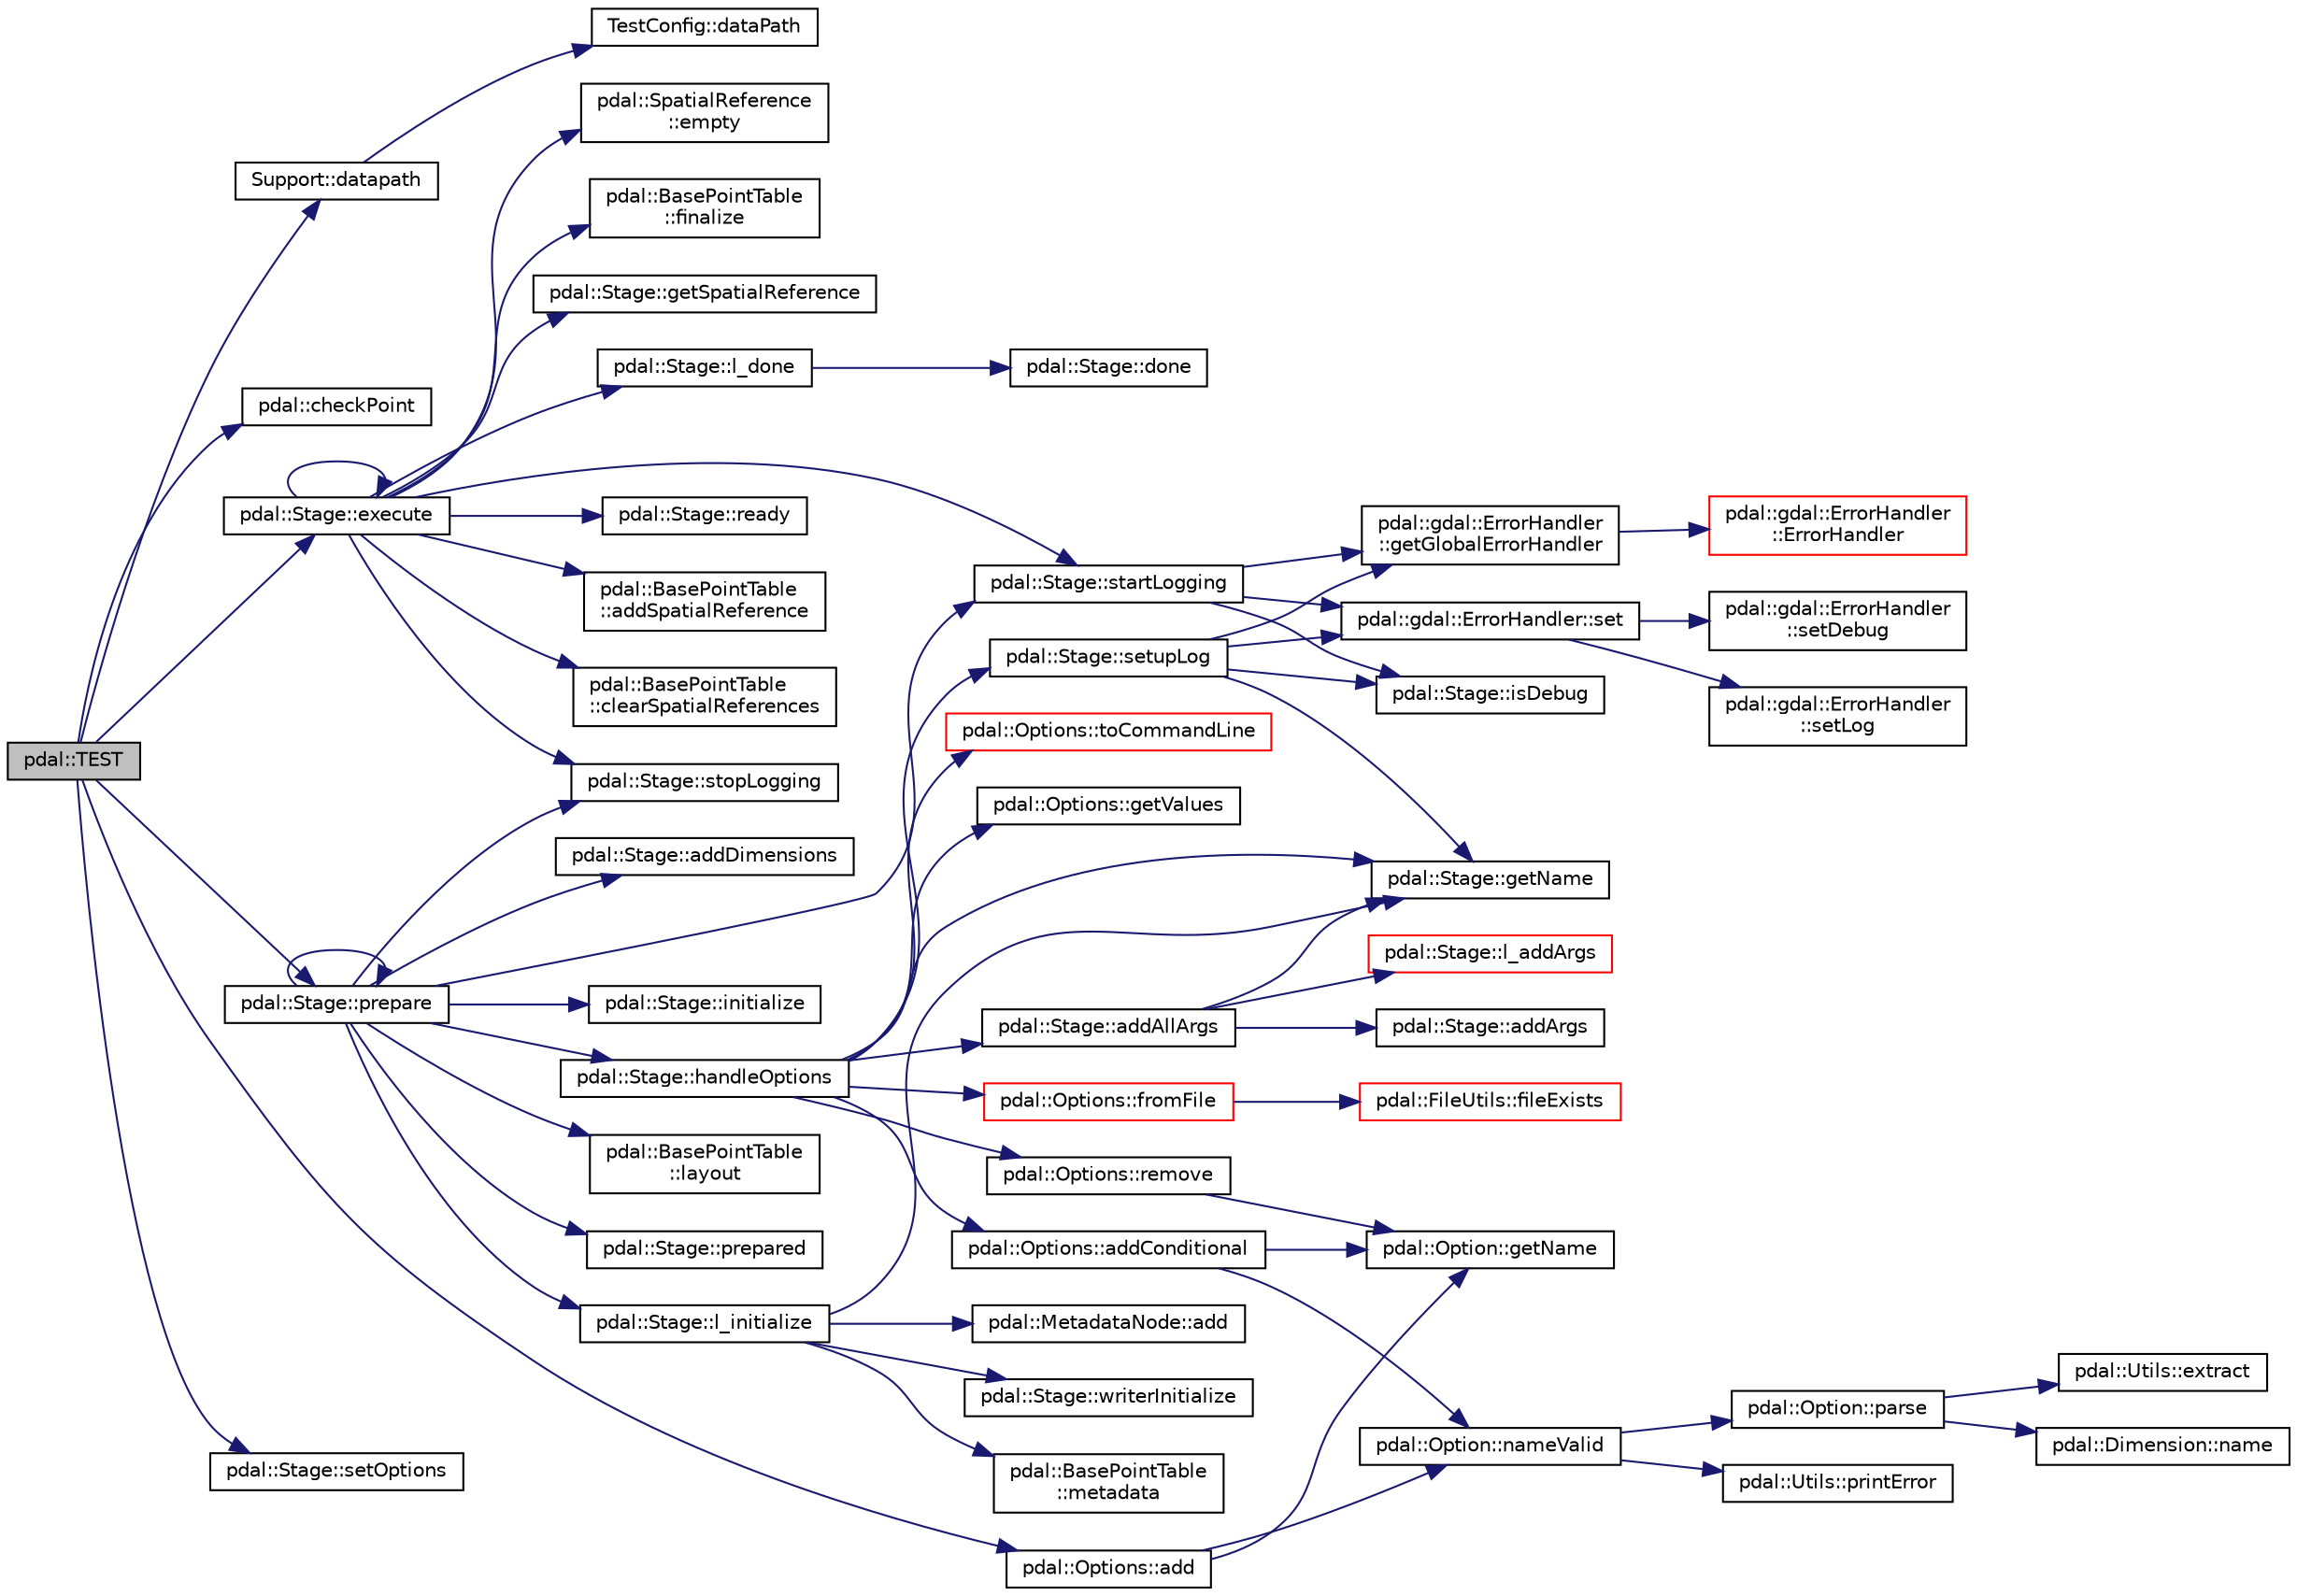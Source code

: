 digraph "pdal::TEST"
{
  edge [fontname="Helvetica",fontsize="10",labelfontname="Helvetica",labelfontsize="10"];
  node [fontname="Helvetica",fontsize="10",shape=record];
  rankdir="LR";
  Node1 [label="pdal::TEST",height=0.2,width=0.4,color="black", fillcolor="grey75", style="filled", fontcolor="black"];
  Node1 -> Node2 [color="midnightblue",fontsize="10",style="solid",fontname="Helvetica"];
  Node2 [label="pdal::Options::add",height=0.2,width=0.4,color="black", fillcolor="white", style="filled",URL="$classpdal_1_1Options.html#a30826da39f9c4716412141eeeb719032"];
  Node2 -> Node3 [color="midnightblue",fontsize="10",style="solid",fontname="Helvetica"];
  Node3 [label="pdal::Option::nameValid",height=0.2,width=0.4,color="black", fillcolor="white", style="filled",URL="$classpdal_1_1Option.html#aef4422b88464a9cad83b3c11bf1f8cdd"];
  Node3 -> Node4 [color="midnightblue",fontsize="10",style="solid",fontname="Helvetica"];
  Node4 [label="pdal::Option::parse",height=0.2,width=0.4,color="black", fillcolor="white", style="filled",URL="$classpdal_1_1Option.html#a978a36cf9180d3636ea770988961952b"];
  Node4 -> Node5 [color="midnightblue",fontsize="10",style="solid",fontname="Helvetica"];
  Node5 [label="pdal::Utils::extract",height=0.2,width=0.4,color="black", fillcolor="white", style="filled",URL="$namespacepdal_1_1Utils.html#acae5a19cd66121b77e2599daec48413d"];
  Node4 -> Node6 [color="midnightblue",fontsize="10",style="solid",fontname="Helvetica"];
  Node6 [label="pdal::Dimension::name",height=0.2,width=0.4,color="black", fillcolor="white", style="filled",URL="$namespacepdal_1_1Dimension.html#af3176b0b7e6b4be000317846cf7c2718"];
  Node3 -> Node7 [color="midnightblue",fontsize="10",style="solid",fontname="Helvetica"];
  Node7 [label="pdal::Utils::printError",height=0.2,width=0.4,color="black", fillcolor="white", style="filled",URL="$namespacepdal_1_1Utils.html#ada321695f57c876ef51227bdf5b84f7a"];
  Node2 -> Node8 [color="midnightblue",fontsize="10",style="solid",fontname="Helvetica"];
  Node8 [label="pdal::Option::getName",height=0.2,width=0.4,color="black", fillcolor="white", style="filled",URL="$classpdal_1_1Option.html#ad2b7a736742fb343e421fa326ef45c23"];
  Node1 -> Node9 [color="midnightblue",fontsize="10",style="solid",fontname="Helvetica"];
  Node9 [label="pdal::checkPoint",height=0.2,width=0.4,color="black", fillcolor="white", style="filled",URL="$namespacepdal.html#ac0e59f769b36997868660f0ab25cc397"];
  Node1 -> Node10 [color="midnightblue",fontsize="10",style="solid",fontname="Helvetica"];
  Node10 [label="Support::datapath",height=0.2,width=0.4,color="black", fillcolor="white", style="filled",URL="$classSupport.html#a9bbdf6f202f4f2e45e7a53007dd0a238"];
  Node10 -> Node11 [color="midnightblue",fontsize="10",style="solid",fontname="Helvetica"];
  Node11 [label="TestConfig::dataPath",height=0.2,width=0.4,color="black", fillcolor="white", style="filled",URL="$namespaceTestConfig.html#a0e622015f0610c2cfcbb3739b972d877"];
  Node1 -> Node12 [color="midnightblue",fontsize="10",style="solid",fontname="Helvetica"];
  Node12 [label="pdal::Stage::execute",height=0.2,width=0.4,color="black", fillcolor="white", style="filled",URL="$classpdal_1_1Stage.html#a1615c4aa5ec5e48f90d73f0e7a796935"];
  Node12 -> Node13 [color="midnightblue",fontsize="10",style="solid",fontname="Helvetica"];
  Node13 [label="pdal::BasePointTable\l::addSpatialReference",height=0.2,width=0.4,color="black", fillcolor="white", style="filled",URL="$classpdal_1_1BasePointTable.html#a670592aca912391f1a90073a2031e5e0"];
  Node12 -> Node14 [color="midnightblue",fontsize="10",style="solid",fontname="Helvetica"];
  Node14 [label="pdal::BasePointTable\l::clearSpatialReferences",height=0.2,width=0.4,color="black", fillcolor="white", style="filled",URL="$classpdal_1_1BasePointTable.html#aa3ed63a9e1a8897ccb7dc81a614f6141"];
  Node12 -> Node15 [color="midnightblue",fontsize="10",style="solid",fontname="Helvetica"];
  Node15 [label="pdal::SpatialReference\l::empty",height=0.2,width=0.4,color="black", fillcolor="white", style="filled",URL="$classpdal_1_1SpatialReference.html#a48fa2f7e79ea172b62ad2e874ff01610"];
  Node12 -> Node12 [color="midnightblue",fontsize="10",style="solid",fontname="Helvetica"];
  Node12 -> Node16 [color="midnightblue",fontsize="10",style="solid",fontname="Helvetica"];
  Node16 [label="pdal::BasePointTable\l::finalize",height=0.2,width=0.4,color="black", fillcolor="white", style="filled",URL="$classpdal_1_1BasePointTable.html#a2554cd260c437c9b1e4a017a28a5c7de"];
  Node12 -> Node17 [color="midnightblue",fontsize="10",style="solid",fontname="Helvetica"];
  Node17 [label="pdal::Stage::getSpatialReference",height=0.2,width=0.4,color="black", fillcolor="white", style="filled",URL="$classpdal_1_1Stage.html#a9889b4446f40daa6f4cd7bfe3c567839"];
  Node12 -> Node18 [color="midnightblue",fontsize="10",style="solid",fontname="Helvetica"];
  Node18 [label="pdal::Stage::l_done",height=0.2,width=0.4,color="black", fillcolor="white", style="filled",URL="$classpdal_1_1Stage.html#a1b00532ede55b90a7b6332a2966f5626"];
  Node18 -> Node19 [color="midnightblue",fontsize="10",style="solid",fontname="Helvetica"];
  Node19 [label="pdal::Stage::done",height=0.2,width=0.4,color="black", fillcolor="white", style="filled",URL="$classpdal_1_1Stage.html#a2444e73dc41bfc0b94981909595ef2ca"];
  Node12 -> Node20 [color="midnightblue",fontsize="10",style="solid",fontname="Helvetica"];
  Node20 [label="pdal::Stage::ready",height=0.2,width=0.4,color="black", fillcolor="white", style="filled",URL="$classpdal_1_1Stage.html#afb562c59c53ed8120df9106655eb2543"];
  Node12 -> Node21 [color="midnightblue",fontsize="10",style="solid",fontname="Helvetica"];
  Node21 [label="pdal::Stage::startLogging",height=0.2,width=0.4,color="black", fillcolor="white", style="filled",URL="$classpdal_1_1Stage.html#a74cf636cb0f633411e4e40dcd718508a"];
  Node21 -> Node22 [color="midnightblue",fontsize="10",style="solid",fontname="Helvetica"];
  Node22 [label="pdal::gdal::ErrorHandler\l::getGlobalErrorHandler",height=0.2,width=0.4,color="black", fillcolor="white", style="filled",URL="$classpdal_1_1gdal_1_1ErrorHandler.html#a56e0125595a43bf3b0cbd0b9a4bc55ea"];
  Node22 -> Node23 [color="midnightblue",fontsize="10",style="solid",fontname="Helvetica"];
  Node23 [label="pdal::gdal::ErrorHandler\l::ErrorHandler",height=0.2,width=0.4,color="red", fillcolor="white", style="filled",URL="$classpdal_1_1gdal_1_1ErrorHandler.html#a73215504640551589024d36018f81d33"];
  Node21 -> Node24 [color="midnightblue",fontsize="10",style="solid",fontname="Helvetica"];
  Node24 [label="pdal::Stage::isDebug",height=0.2,width=0.4,color="black", fillcolor="white", style="filled",URL="$classpdal_1_1Stage.html#aec4fb27c40bb4b032ff003a89a950dd4"];
  Node21 -> Node25 [color="midnightblue",fontsize="10",style="solid",fontname="Helvetica"];
  Node25 [label="pdal::gdal::ErrorHandler::set",height=0.2,width=0.4,color="black", fillcolor="white", style="filled",URL="$classpdal_1_1gdal_1_1ErrorHandler.html#ace1cff928ab179f671181ebaf4d280a4"];
  Node25 -> Node26 [color="midnightblue",fontsize="10",style="solid",fontname="Helvetica"];
  Node26 [label="pdal::gdal::ErrorHandler\l::setLog",height=0.2,width=0.4,color="black", fillcolor="white", style="filled",URL="$classpdal_1_1gdal_1_1ErrorHandler.html#abe7fbf19bfcfbb0be1c8ae934bd5c9d2"];
  Node25 -> Node27 [color="midnightblue",fontsize="10",style="solid",fontname="Helvetica"];
  Node27 [label="pdal::gdal::ErrorHandler\l::setDebug",height=0.2,width=0.4,color="black", fillcolor="white", style="filled",URL="$classpdal_1_1gdal_1_1ErrorHandler.html#a61ea2c53f778817785d39cd9fc6a81a6"];
  Node12 -> Node28 [color="midnightblue",fontsize="10",style="solid",fontname="Helvetica"];
  Node28 [label="pdal::Stage::stopLogging",height=0.2,width=0.4,color="black", fillcolor="white", style="filled",URL="$classpdal_1_1Stage.html#ae49e996fe285350923a3bf44d027adad"];
  Node1 -> Node29 [color="midnightblue",fontsize="10",style="solid",fontname="Helvetica"];
  Node29 [label="pdal::Stage::prepare",height=0.2,width=0.4,color="black", fillcolor="white", style="filled",URL="$classpdal_1_1Stage.html#a4b9296a59f8852b3d08630f1086bfbea"];
  Node29 -> Node30 [color="midnightblue",fontsize="10",style="solid",fontname="Helvetica"];
  Node30 [label="pdal::Stage::addDimensions",height=0.2,width=0.4,color="black", fillcolor="white", style="filled",URL="$classpdal_1_1Stage.html#a7ec627c76e1c30fc53780bd81d08d4ad"];
  Node29 -> Node31 [color="midnightblue",fontsize="10",style="solid",fontname="Helvetica"];
  Node31 [label="pdal::Stage::handleOptions",height=0.2,width=0.4,color="black", fillcolor="white", style="filled",URL="$classpdal_1_1Stage.html#a75f17f9b67f48f6aab1d98aadefc4d5c"];
  Node31 -> Node32 [color="midnightblue",fontsize="10",style="solid",fontname="Helvetica"];
  Node32 [label="pdal::Stage::addAllArgs",height=0.2,width=0.4,color="black", fillcolor="white", style="filled",URL="$classpdal_1_1Stage.html#a75ff99f7b665c6573e304ed4148dd99e"];
  Node32 -> Node33 [color="midnightblue",fontsize="10",style="solid",fontname="Helvetica"];
  Node33 [label="pdal::Stage::addArgs",height=0.2,width=0.4,color="black", fillcolor="white", style="filled",URL="$classpdal_1_1Stage.html#a3f15d8fc5456be812aafc84000d8e621"];
  Node32 -> Node34 [color="midnightblue",fontsize="10",style="solid",fontname="Helvetica"];
  Node34 [label="pdal::Stage::getName",height=0.2,width=0.4,color="black", fillcolor="white", style="filled",URL="$classpdal_1_1Stage.html#a6c81d6fbbac17ebe4cd63806916cc750"];
  Node32 -> Node35 [color="midnightblue",fontsize="10",style="solid",fontname="Helvetica"];
  Node35 [label="pdal::Stage::l_addArgs",height=0.2,width=0.4,color="red", fillcolor="white", style="filled",URL="$classpdal_1_1Stage.html#ae89a62fb39c52a2067fc318359065625"];
  Node31 -> Node36 [color="midnightblue",fontsize="10",style="solid",fontname="Helvetica"];
  Node36 [label="pdal::Options::getValues",height=0.2,width=0.4,color="black", fillcolor="white", style="filled",URL="$classpdal_1_1Options.html#a99aa4c0c7ba443d584f741d22d37f6a5"];
  Node31 -> Node37 [color="midnightblue",fontsize="10",style="solid",fontname="Helvetica"];
  Node37 [label="pdal::Options::addConditional",height=0.2,width=0.4,color="black", fillcolor="white", style="filled",URL="$classpdal_1_1Options.html#aab2dd4f9208512ad8c38a71ad9d2c98b"];
  Node37 -> Node3 [color="midnightblue",fontsize="10",style="solid",fontname="Helvetica"];
  Node37 -> Node8 [color="midnightblue",fontsize="10",style="solid",fontname="Helvetica"];
  Node31 -> Node38 [color="midnightblue",fontsize="10",style="solid",fontname="Helvetica"];
  Node38 [label="pdal::Options::fromFile",height=0.2,width=0.4,color="red", fillcolor="white", style="filled",URL="$classpdal_1_1Options.html#a541bdbfe72511dad8a22236f0a3cb2ab"];
  Node38 -> Node39 [color="midnightblue",fontsize="10",style="solid",fontname="Helvetica"];
  Node39 [label="pdal::FileUtils::fileExists",height=0.2,width=0.4,color="red", fillcolor="white", style="filled",URL="$namespacepdal_1_1FileUtils.html#ae2b8f1ddc38b0033b685a0bde6106ba1"];
  Node31 -> Node40 [color="midnightblue",fontsize="10",style="solid",fontname="Helvetica"];
  Node40 [label="pdal::Options::remove",height=0.2,width=0.4,color="black", fillcolor="white", style="filled",URL="$classpdal_1_1Options.html#a0d9ebe7f77b36dea85b51eb0098a5df0"];
  Node40 -> Node8 [color="midnightblue",fontsize="10",style="solid",fontname="Helvetica"];
  Node31 -> Node41 [color="midnightblue",fontsize="10",style="solid",fontname="Helvetica"];
  Node41 [label="pdal::Options::toCommandLine",height=0.2,width=0.4,color="red", fillcolor="white", style="filled",URL="$classpdal_1_1Options.html#afb18dcc4f3883b8413171db00482959c"];
  Node31 -> Node34 [color="midnightblue",fontsize="10",style="solid",fontname="Helvetica"];
  Node31 -> Node42 [color="midnightblue",fontsize="10",style="solid",fontname="Helvetica"];
  Node42 [label="pdal::Stage::setupLog",height=0.2,width=0.4,color="black", fillcolor="white", style="filled",URL="$classpdal_1_1Stage.html#ab94db25b14b94de1f62f9738327accd2"];
  Node42 -> Node34 [color="midnightblue",fontsize="10",style="solid",fontname="Helvetica"];
  Node42 -> Node22 [color="midnightblue",fontsize="10",style="solid",fontname="Helvetica"];
  Node42 -> Node25 [color="midnightblue",fontsize="10",style="solid",fontname="Helvetica"];
  Node42 -> Node24 [color="midnightblue",fontsize="10",style="solid",fontname="Helvetica"];
  Node29 -> Node43 [color="midnightblue",fontsize="10",style="solid",fontname="Helvetica"];
  Node43 [label="pdal::Stage::initialize",height=0.2,width=0.4,color="black", fillcolor="white", style="filled",URL="$classpdal_1_1Stage.html#a5b422f842a6374b448439df99fe6e07e"];
  Node29 -> Node44 [color="midnightblue",fontsize="10",style="solid",fontname="Helvetica"];
  Node44 [label="pdal::Stage::l_initialize",height=0.2,width=0.4,color="black", fillcolor="white", style="filled",URL="$classpdal_1_1Stage.html#a6c85dfbf6a674dbc2eda76a79efada48"];
  Node44 -> Node45 [color="midnightblue",fontsize="10",style="solid",fontname="Helvetica"];
  Node45 [label="pdal::BasePointTable\l::metadata",height=0.2,width=0.4,color="black", fillcolor="white", style="filled",URL="$classpdal_1_1BasePointTable.html#a03429472e71e5dd323bc92319f4a9df6"];
  Node44 -> Node46 [color="midnightblue",fontsize="10",style="solid",fontname="Helvetica"];
  Node46 [label="pdal::MetadataNode::add",height=0.2,width=0.4,color="black", fillcolor="white", style="filled",URL="$classpdal_1_1MetadataNode.html#af2c1c5d91f6ab47a804aa8a0a1b043c2"];
  Node44 -> Node34 [color="midnightblue",fontsize="10",style="solid",fontname="Helvetica"];
  Node44 -> Node47 [color="midnightblue",fontsize="10",style="solid",fontname="Helvetica"];
  Node47 [label="pdal::Stage::writerInitialize",height=0.2,width=0.4,color="black", fillcolor="white", style="filled",URL="$classpdal_1_1Stage.html#a0d7c0bb23ed18577b1aa58b02448487f"];
  Node29 -> Node48 [color="midnightblue",fontsize="10",style="solid",fontname="Helvetica"];
  Node48 [label="pdal::BasePointTable\l::layout",height=0.2,width=0.4,color="black", fillcolor="white", style="filled",URL="$classpdal_1_1BasePointTable.html#a7e3a12a1f29e6cd10d8669ed3d07eb94"];
  Node29 -> Node29 [color="midnightblue",fontsize="10",style="solid",fontname="Helvetica"];
  Node29 -> Node49 [color="midnightblue",fontsize="10",style="solid",fontname="Helvetica"];
  Node49 [label="pdal::Stage::prepared",height=0.2,width=0.4,color="black", fillcolor="white", style="filled",URL="$classpdal_1_1Stage.html#affff6bc9dbff793d074d76333c5732dd"];
  Node29 -> Node21 [color="midnightblue",fontsize="10",style="solid",fontname="Helvetica"];
  Node29 -> Node28 [color="midnightblue",fontsize="10",style="solid",fontname="Helvetica"];
  Node1 -> Node50 [color="midnightblue",fontsize="10",style="solid",fontname="Helvetica"];
  Node50 [label="pdal::Stage::setOptions",height=0.2,width=0.4,color="black", fillcolor="white", style="filled",URL="$classpdal_1_1Stage.html#acb2434df20f371f1fec9577de3cf0046"];
}
